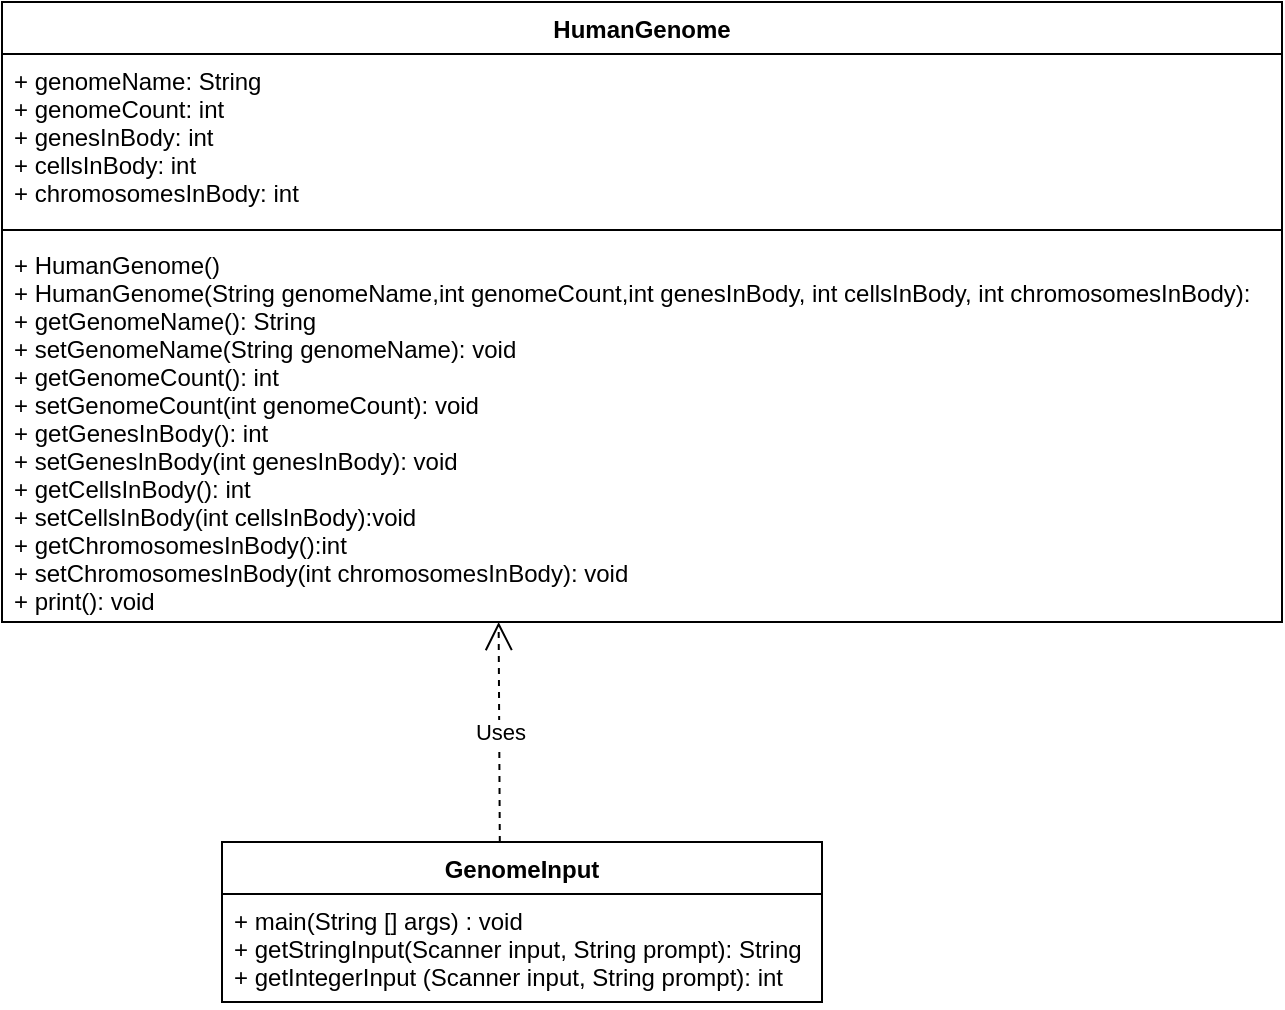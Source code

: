 <mxfile version="14.6.5" type="device"><diagram id="CX7bVLnHpAW3DDz_0LRD" name="Page-1"><mxGraphModel dx="718" dy="607" grid="1" gridSize="10" guides="1" tooltips="1" connect="1" arrows="1" fold="1" page="1" pageScale="1" pageWidth="850" pageHeight="1100" math="0" shadow="0"><root><mxCell id="0"/><mxCell id="1" parent="0"/><mxCell id="qOSqqzFOj_aXa5xtNprZ-1" value="HumanGenome" style="swimlane;fontStyle=1;align=center;verticalAlign=top;childLayout=stackLayout;horizontal=1;startSize=26;horizontalStack=0;resizeParent=1;resizeParentMax=0;resizeLast=0;collapsible=1;marginBottom=0;" vertex="1" parent="1"><mxGeometry x="30" y="220" width="640" height="310" as="geometry"/></mxCell><mxCell id="qOSqqzFOj_aXa5xtNprZ-2" value="+ genomeName: String&#10;+ genomeCount: int&#10;+ genesInBody: int&#10;+ cellsInBody: int&#10;+ chromosomesInBody: int" style="text;strokeColor=none;fillColor=none;align=left;verticalAlign=top;spacingLeft=4;spacingRight=4;overflow=hidden;rotatable=0;points=[[0,0.5],[1,0.5]];portConstraint=eastwest;" vertex="1" parent="qOSqqzFOj_aXa5xtNprZ-1"><mxGeometry y="26" width="640" height="84" as="geometry"/></mxCell><mxCell id="qOSqqzFOj_aXa5xtNprZ-3" value="" style="line;strokeWidth=1;fillColor=none;align=left;verticalAlign=middle;spacingTop=-1;spacingLeft=3;spacingRight=3;rotatable=0;labelPosition=right;points=[];portConstraint=eastwest;" vertex="1" parent="qOSqqzFOj_aXa5xtNprZ-1"><mxGeometry y="110" width="640" height="8" as="geometry"/></mxCell><mxCell id="qOSqqzFOj_aXa5xtNprZ-4" value="+ HumanGenome()&#10;+ HumanGenome(String genomeName,int genomeCount,int genesInBody, int cellsInBody, int chromosomesInBody):&#10;+ getGenomeName(): String&#10;+ setGenomeName(String genomeName): void&#10;+ getGenomeCount(): int&#10;+ setGenomeCount(int genomeCount): void&#10;+ getGenesInBody(): int&#10;+ setGenesInBody(int genesInBody): void&#10;+ getCellsInBody(): int&#10;+ setCellsInBody(int cellsInBody):void&#10;+ getChromosomesInBody():int&#10;+ setChromosomesInBody(int chromosomesInBody): void&#10;+ print(): void" style="text;strokeColor=none;fillColor=none;align=left;verticalAlign=top;spacingLeft=4;spacingRight=4;overflow=hidden;rotatable=0;points=[[0,0.5],[1,0.5]];portConstraint=eastwest;" vertex="1" parent="qOSqqzFOj_aXa5xtNprZ-1"><mxGeometry y="118" width="640" height="192" as="geometry"/></mxCell><mxCell id="qOSqqzFOj_aXa5xtNprZ-6" value="GenomeInput" style="swimlane;fontStyle=1;align=center;verticalAlign=top;childLayout=stackLayout;horizontal=1;startSize=26;horizontalStack=0;resizeParent=1;resizeParentMax=0;resizeLast=0;collapsible=1;marginBottom=0;" vertex="1" parent="1"><mxGeometry x="140" y="640" width="300" height="80" as="geometry"/></mxCell><mxCell id="qOSqqzFOj_aXa5xtNprZ-9" value="+ main(String [] args) : void&#10;+ getStringInput(Scanner input, String prompt): String&#10;+ getIntegerInput (Scanner input, String prompt): int" style="text;strokeColor=none;fillColor=none;align=left;verticalAlign=top;spacingLeft=4;spacingRight=4;overflow=hidden;rotatable=0;points=[[0,0.5],[1,0.5]];portConstraint=eastwest;" vertex="1" parent="qOSqqzFOj_aXa5xtNprZ-6"><mxGeometry y="26" width="300" height="54" as="geometry"/></mxCell><mxCell id="qOSqqzFOj_aXa5xtNprZ-12" value="Uses" style="endArrow=open;endSize=12;dashed=1;html=1;exitX=0.463;exitY=0;exitDx=0;exitDy=0;exitPerimeter=0;entryX=0.388;entryY=1;entryDx=0;entryDy=0;entryPerimeter=0;" edge="1" parent="1" source="qOSqqzFOj_aXa5xtNprZ-6" target="qOSqqzFOj_aXa5xtNprZ-4"><mxGeometry width="160" relative="1" as="geometry"><mxPoint x="310" y="520" as="sourcePoint"/><mxPoint x="470" y="520" as="targetPoint"/></mxGeometry></mxCell></root></mxGraphModel></diagram></mxfile>